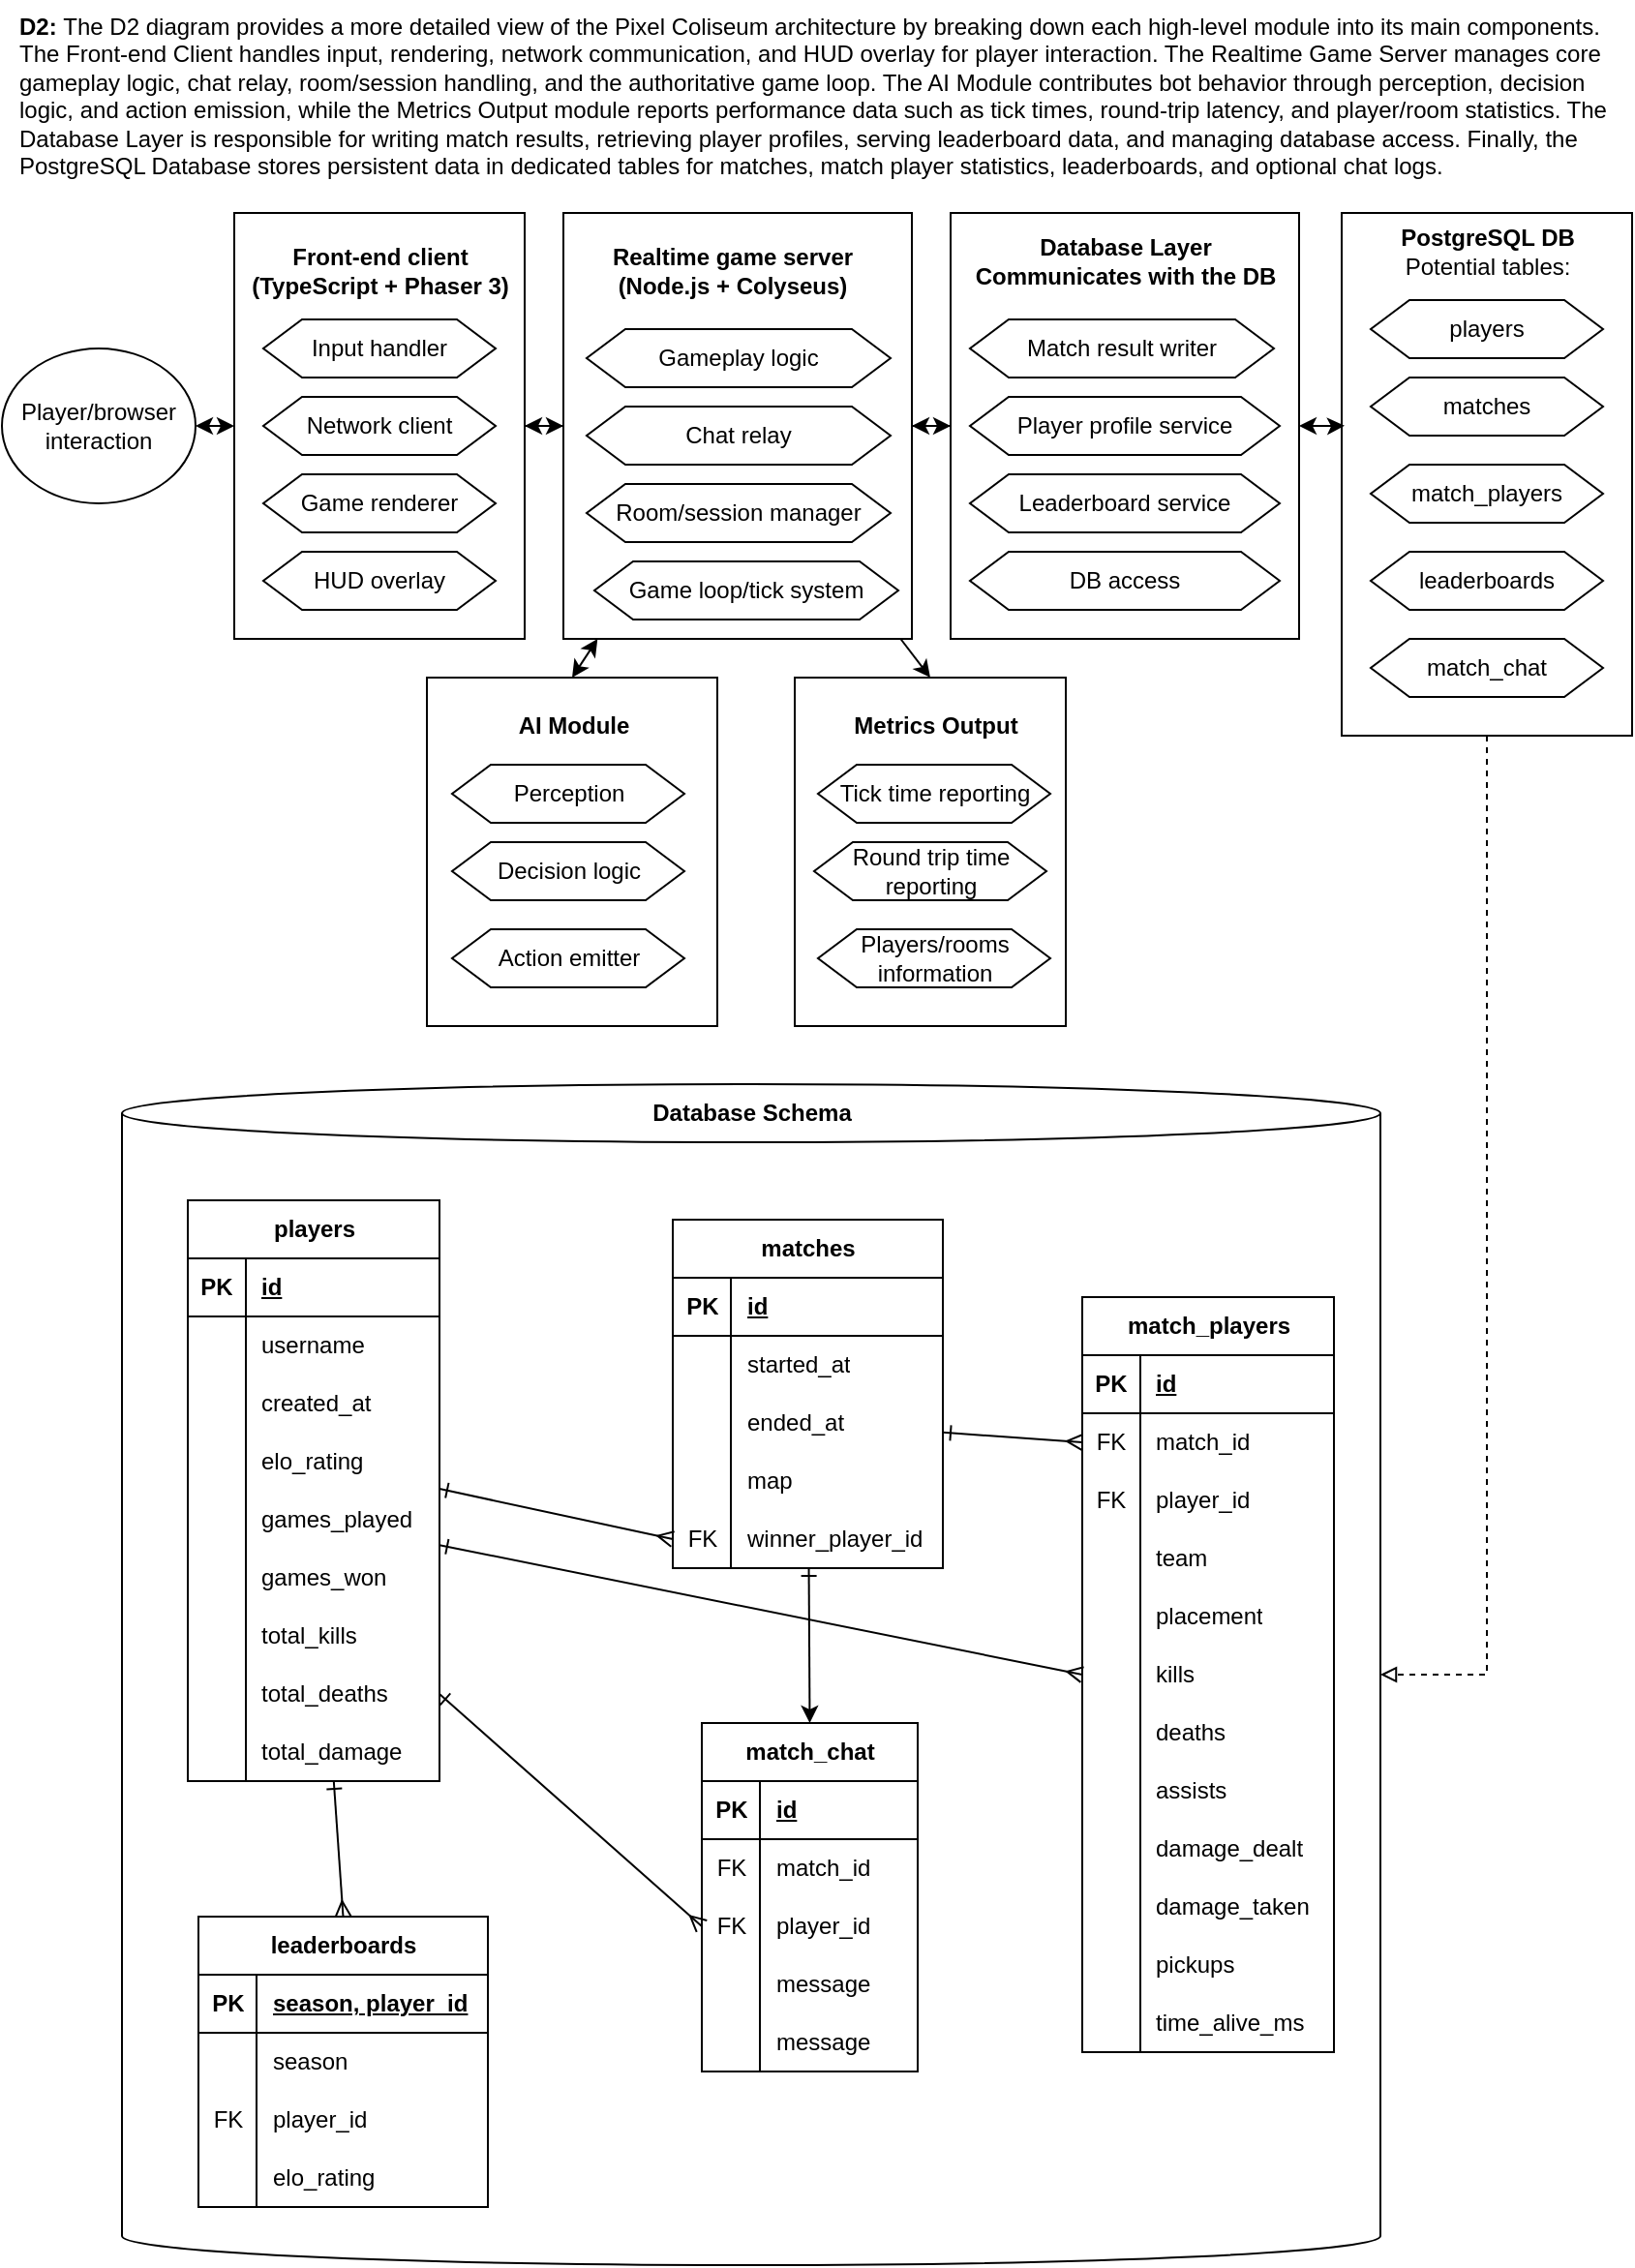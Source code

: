 <mxfile version="28.2.5">
  <diagram name="Page-1" id="j8zkVQ6v6HRnF_IF4WwY">
    <mxGraphModel dx="1851" dy="1151" grid="0" gridSize="10" guides="1" tooltips="1" connect="1" arrows="1" fold="1" page="0" pageScale="1" pageWidth="850" pageHeight="1100" math="0" shadow="0">
      <root>
        <mxCell id="0" />
        <mxCell id="1" parent="0" />
        <mxCell id="nT1fkH_VONhv6HvrQwMY-127" value="" style="shape=cylinder3;whiteSpace=wrap;html=1;boundedLbl=1;backgroundOutline=1;size=15;" parent="1" vertex="1">
          <mxGeometry x="66" y="590" width="650" height="610" as="geometry" />
        </mxCell>
        <mxCell id="DHYCz6EOC8wieBjTlNJv-1" value="&lt;p style=&quot;margin-top: 0px;&quot;&gt;&lt;font&gt;&lt;font style=&quot;&quot;&gt;&lt;font style=&quot;&quot;&gt;&lt;b style=&quot;&quot;&gt;D2:&amp;nbsp;&lt;/b&gt;&lt;/font&gt;&lt;/font&gt;&lt;span style=&quot;background-color: transparent; color: light-dark(rgb(0, 0, 0), rgb(255, 255, 255));&quot;&gt;The D2 diagram provides a more detailed view of the Pixel Coliseum architecture by breaking down each high-level module into its main components. The &lt;/span&gt;&lt;span style=&quot;background-color: transparent; color: light-dark(rgb(0, 0, 0), rgb(255, 255, 255));&quot; data-end=&quot;289&quot; data-start=&quot;269&quot;&gt;Front-end Client&lt;/span&gt;&lt;span style=&quot;background-color: transparent; color: light-dark(rgb(0, 0, 0), rgb(255, 255, 255));&quot;&gt; handles input, rendering, network communication, and HUD overlay for player interaction. The &lt;/span&gt;&lt;span style=&quot;background-color: transparent; color: light-dark(rgb(0, 0, 0), rgb(255, 255, 255));&quot; data-end=&quot;407&quot; data-start=&quot;383&quot;&gt;Realtime Game Server&lt;/span&gt;&lt;span style=&quot;background-color: transparent; color: light-dark(rgb(0, 0, 0), rgb(255, 255, 255));&quot;&gt; manages core gameplay logic, chat relay, room/session handling, and the authoritative game loop. The &lt;/span&gt;&lt;span style=&quot;background-color: transparent; color: light-dark(rgb(0, 0, 0), rgb(255, 255, 255));&quot; data-is-only-node=&quot;&quot; data-end=&quot;522&quot; data-start=&quot;509&quot;&gt;AI Module&lt;/span&gt;&lt;span style=&quot;background-color: transparent; color: light-dark(rgb(0, 0, 0), rgb(255, 255, 255));&quot;&gt; contributes bot behavior through perception, decision logic, and action emission, while the &lt;/span&gt;&lt;span style=&quot;background-color: transparent; color: light-dark(rgb(0, 0, 0), rgb(255, 255, 255));&quot; data-end=&quot;633&quot; data-start=&quot;615&quot;&gt;Metrics Output&lt;/span&gt;&lt;span style=&quot;background-color: transparent; color: light-dark(rgb(0, 0, 0), rgb(255, 255, 255));&quot;&gt; module reports performance data such as tick times, round-trip latency, and player/room statistics. The &lt;/span&gt;&lt;span style=&quot;background-color: transparent; color: light-dark(rgb(0, 0, 0), rgb(255, 255, 255));&quot; data-end=&quot;756&quot; data-start=&quot;738&quot;&gt;Database Layer&lt;/span&gt;&lt;span style=&quot;background-color: transparent; color: light-dark(rgb(0, 0, 0), rgb(255, 255, 255));&quot;&gt; is responsible for writing match results, retrieving player profiles, serving leaderboard data, and managing database access. Finally, the &lt;/span&gt;&lt;span style=&quot;background-color: transparent; color: light-dark(rgb(0, 0, 0), rgb(255, 255, 255));&quot; data-end=&quot;919&quot; data-start=&quot;896&quot;&gt;PostgreSQL Database&lt;/span&gt;&lt;span style=&quot;background-color: transparent; color: light-dark(rgb(0, 0, 0), rgb(255, 255, 255));&quot;&gt; stores persistent data in dedicated tables for matches, match player statistics, leaderboards, and optional chat logs.&lt;/span&gt;&lt;/font&gt;&lt;/p&gt;" style="text;html=1;whiteSpace=wrap;overflow=hidden;rounded=0;" parent="1" vertex="1">
          <mxGeometry x="11" y="30" width="828.5" height="120" as="geometry" />
        </mxCell>
        <mxCell id="DHYCz6EOC8wieBjTlNJv-2" style="edgeStyle=orthogonalEdgeStyle;rounded=0;orthogonalLoop=1;jettySize=auto;html=1;entryX=0;entryY=0.5;entryDx=0;entryDy=0;endArrow=classic;endFill=1;startArrow=classic;startFill=1;" parent="1" source="DHYCz6EOC8wieBjTlNJv-3" target="DHYCz6EOC8wieBjTlNJv-7" edge="1">
          <mxGeometry relative="1" as="geometry" />
        </mxCell>
        <mxCell id="DHYCz6EOC8wieBjTlNJv-3" value="" style="rounded=0;whiteSpace=wrap;html=1;" parent="1" vertex="1">
          <mxGeometry x="124" y="140" width="150" height="220" as="geometry" />
        </mxCell>
        <mxCell id="DHYCz6EOC8wieBjTlNJv-4" style="edgeStyle=orthogonalEdgeStyle;rounded=0;orthogonalLoop=1;jettySize=auto;html=1;endArrow=classic;endFill=1;startArrow=classic;startFill=1;" parent="1" source="DHYCz6EOC8wieBjTlNJv-7" target="DHYCz6EOC8wieBjTlNJv-10" edge="1">
          <mxGeometry relative="1" as="geometry" />
        </mxCell>
        <mxCell id="DHYCz6EOC8wieBjTlNJv-5" style="rounded=0;orthogonalLoop=1;jettySize=auto;html=1;entryX=0.5;entryY=0;entryDx=0;entryDy=0;" parent="1" source="DHYCz6EOC8wieBjTlNJv-7" target="DHYCz6EOC8wieBjTlNJv-13" edge="1">
          <mxGeometry relative="1" as="geometry" />
        </mxCell>
        <mxCell id="DHYCz6EOC8wieBjTlNJv-6" style="rounded=0;orthogonalLoop=1;jettySize=auto;html=1;entryX=0.5;entryY=0;entryDx=0;entryDy=0;endArrow=classic;endFill=1;startArrow=classic;startFill=1;" parent="1" source="DHYCz6EOC8wieBjTlNJv-7" target="DHYCz6EOC8wieBjTlNJv-14" edge="1">
          <mxGeometry relative="1" as="geometry" />
        </mxCell>
        <mxCell id="DHYCz6EOC8wieBjTlNJv-7" value="" style="rounded=0;whiteSpace=wrap;html=1;" parent="1" vertex="1">
          <mxGeometry x="294" y="140" width="180" height="220" as="geometry" />
        </mxCell>
        <mxCell id="DHYCz6EOC8wieBjTlNJv-8" value="" style="rounded=0;whiteSpace=wrap;html=1;" parent="1" vertex="1">
          <mxGeometry x="696" y="140" width="150" height="270" as="geometry" />
        </mxCell>
        <mxCell id="DHYCz6EOC8wieBjTlNJv-10" value="&lt;span style=&quot;color: rgba(0, 0, 0, 0); font-family: monospace; font-size: 0px; text-align: start; text-wrap-mode: nowrap;&quot;&gt;%3CmxGraphModel%3E%3Croot%3E%3CmxCell%20id%3D%220%22%2F%3E%3CmxCell%20id%3D%221%22%20parent%3D%220%22%2F%3E%3CmxCell%20id%3D%222%22%20value%3D%22Player%20Profile%20Service%22%20style%3D%22shape%3Dhexagon%3Bperimeter%3DhexagonPerimeter2%3BwhiteSpace%3Dwrap%3Bhtml%3D1%3BfixedSize%3D1%3B%22%20vertex%3D%221%22%20parent%3D%221%22%3E%3CmxGeometry%20x%3D%22550%22%20y%3D%22245%22%20width%3D%22160%22%20height%3D%2230%22%20as%3D%22geometry%22%2F%3E%3C%2FmxCell%3E%3C%2Froot%3E%3C%2FmxGraphModel%3E&lt;/span&gt;" style="rounded=0;whiteSpace=wrap;html=1;" parent="1" vertex="1">
          <mxGeometry x="494" y="140" width="180" height="220" as="geometry" />
        </mxCell>
        <mxCell id="DHYCz6EOC8wieBjTlNJv-11" style="edgeStyle=orthogonalEdgeStyle;rounded=0;orthogonalLoop=1;jettySize=auto;html=1;entryX=0;entryY=0.5;entryDx=0;entryDy=0;endArrow=classic;endFill=1;startArrow=classic;startFill=1;" parent="1" target="DHYCz6EOC8wieBjTlNJv-3" edge="1">
          <mxGeometry relative="1" as="geometry">
            <mxPoint x="104" y="250" as="sourcePoint" />
          </mxGeometry>
        </mxCell>
        <mxCell id="DHYCz6EOC8wieBjTlNJv-12" value="Player/browser interaction" style="ellipse;whiteSpace=wrap;html=1;" parent="1" vertex="1">
          <mxGeometry x="4" y="210" width="100" height="80" as="geometry" />
        </mxCell>
        <mxCell id="DHYCz6EOC8wieBjTlNJv-13" value="" style="rounded=0;whiteSpace=wrap;html=1;" parent="1" vertex="1">
          <mxGeometry x="413.5" y="380" width="140" height="180" as="geometry" />
        </mxCell>
        <mxCell id="DHYCz6EOC8wieBjTlNJv-14" value="" style="rounded=0;whiteSpace=wrap;html=1;" parent="1" vertex="1">
          <mxGeometry x="223.5" y="380" width="150" height="180" as="geometry" />
        </mxCell>
        <mxCell id="aA6Dl_ZG2p95WVv3GfOX-1" value="Input handler" style="shape=hexagon;perimeter=hexagonPerimeter2;whiteSpace=wrap;html=1;fixedSize=1;" parent="1" vertex="1">
          <mxGeometry x="139" y="195" width="120" height="30" as="geometry" />
        </mxCell>
        <mxCell id="aA6Dl_ZG2p95WVv3GfOX-2" value="&lt;b&gt;Front-end client&lt;/b&gt;&lt;div&gt;&lt;b&gt;(TypeScript + Phaser 3)&lt;/b&gt;&lt;/div&gt;" style="text;html=1;align=center;verticalAlign=middle;resizable=0;points=[];autosize=1;strokeColor=none;fillColor=none;" parent="1" vertex="1">
          <mxGeometry x="119" y="150" width="160" height="40" as="geometry" />
        </mxCell>
        <mxCell id="aA6Dl_ZG2p95WVv3GfOX-3" value="Network client" style="shape=hexagon;perimeter=hexagonPerimeter2;whiteSpace=wrap;html=1;fixedSize=1;" parent="1" vertex="1">
          <mxGeometry x="139" y="235" width="120" height="30" as="geometry" />
        </mxCell>
        <mxCell id="aA6Dl_ZG2p95WVv3GfOX-4" value="Game renderer" style="shape=hexagon;perimeter=hexagonPerimeter2;whiteSpace=wrap;html=1;fixedSize=1;" parent="1" vertex="1">
          <mxGeometry x="139" y="275" width="120" height="30" as="geometry" />
        </mxCell>
        <mxCell id="aA6Dl_ZG2p95WVv3GfOX-5" value="HUD overlay" style="shape=hexagon;perimeter=hexagonPerimeter2;whiteSpace=wrap;html=1;fixedSize=1;" parent="1" vertex="1">
          <mxGeometry x="139" y="315" width="120" height="30" as="geometry" />
        </mxCell>
        <mxCell id="aA6Dl_ZG2p95WVv3GfOX-6" value="&lt;div&gt;&lt;br&gt;&lt;/div&gt;&lt;div&gt;Room/session manager&lt;/div&gt;&lt;div&gt;&lt;br&gt;&lt;/div&gt;" style="shape=hexagon;perimeter=hexagonPerimeter2;whiteSpace=wrap;html=1;fixedSize=1;" parent="1" vertex="1">
          <mxGeometry x="306" y="280" width="157" height="30" as="geometry" />
        </mxCell>
        <mxCell id="aA6Dl_ZG2p95WVv3GfOX-7" value="&lt;div&gt;&lt;span style=&quot;background-color: transparent; color: light-dark(rgb(0, 0, 0), rgb(255, 255, 255));&quot;&gt;Game loop/tick system&lt;/span&gt;&lt;/div&gt;" style="shape=hexagon;perimeter=hexagonPerimeter2;whiteSpace=wrap;html=1;fixedSize=1;" parent="1" vertex="1">
          <mxGeometry x="310" y="320" width="157" height="30" as="geometry" />
        </mxCell>
        <mxCell id="aA6Dl_ZG2p95WVv3GfOX-8" value="Gameplay logic" style="shape=hexagon;perimeter=hexagonPerimeter2;whiteSpace=wrap;html=1;fixedSize=1;" parent="1" vertex="1">
          <mxGeometry x="306" y="200" width="157" height="30" as="geometry" />
        </mxCell>
        <mxCell id="aA6Dl_ZG2p95WVv3GfOX-9" value="&lt;div&gt;&lt;span style=&quot;background-color: transparent; color: light-dark(rgb(0, 0, 0), rgb(255, 255, 255));&quot;&gt;Chat relay&lt;/span&gt;&lt;/div&gt;" style="shape=hexagon;perimeter=hexagonPerimeter2;whiteSpace=wrap;html=1;fixedSize=1;" parent="1" vertex="1">
          <mxGeometry x="306" y="240" width="157" height="30" as="geometry" />
        </mxCell>
        <mxCell id="aA6Dl_ZG2p95WVv3GfOX-10" value="&lt;b&gt;Realtime game server&lt;/b&gt;&lt;div&gt;&lt;b&gt;(Node.js + Colyseus)&lt;/b&gt;&lt;/div&gt;" style="text;html=1;align=center;verticalAlign=middle;resizable=0;points=[];autosize=1;strokeColor=none;fillColor=none;" parent="1" vertex="1">
          <mxGeometry x="306" y="150" width="150" height="40" as="geometry" />
        </mxCell>
        <mxCell id="aA6Dl_ZG2p95WVv3GfOX-11" value="&lt;b&gt;Database Layer&lt;/b&gt;&lt;div&gt;&lt;b&gt;Communicates with the DB&lt;/b&gt;&lt;/div&gt;" style="text;html=1;align=center;verticalAlign=middle;resizable=0;points=[];autosize=1;strokeColor=none;fillColor=none;" parent="1" vertex="1">
          <mxGeometry x="494" y="145" width="180" height="40" as="geometry" />
        </mxCell>
        <mxCell id="aA6Dl_ZG2p95WVv3GfOX-12" value="&lt;div&gt;&lt;span style=&quot;background-color: transparent; color: light-dark(rgb(0, 0, 0), rgb(255, 255, 255));&quot;&gt;Match result writer&lt;/span&gt;&lt;/div&gt;" style="shape=hexagon;perimeter=hexagonPerimeter2;whiteSpace=wrap;html=1;fixedSize=1;" parent="1" vertex="1">
          <mxGeometry x="504" y="195" width="157" height="30" as="geometry" />
        </mxCell>
        <mxCell id="aA6Dl_ZG2p95WVv3GfOX-13" value="Player profile service" style="shape=hexagon;perimeter=hexagonPerimeter2;whiteSpace=wrap;html=1;fixedSize=1;" parent="1" vertex="1">
          <mxGeometry x="504" y="235" width="160" height="30" as="geometry" />
        </mxCell>
        <mxCell id="aA6Dl_ZG2p95WVv3GfOX-14" value="Leaderboard service" style="shape=hexagon;perimeter=hexagonPerimeter2;whiteSpace=wrap;html=1;fixedSize=1;" parent="1" vertex="1">
          <mxGeometry x="504" y="275" width="160" height="30" as="geometry" />
        </mxCell>
        <mxCell id="aA6Dl_ZG2p95WVv3GfOX-15" value="DB access" style="shape=hexagon;perimeter=hexagonPerimeter2;whiteSpace=wrap;html=1;fixedSize=1;" parent="1" vertex="1">
          <mxGeometry x="504" y="315" width="160" height="30" as="geometry" />
        </mxCell>
        <mxCell id="aA6Dl_ZG2p95WVv3GfOX-16" value="Perception" style="shape=hexagon;perimeter=hexagonPerimeter2;whiteSpace=wrap;html=1;fixedSize=1;" parent="1" vertex="1">
          <mxGeometry x="236.5" y="425" width="120" height="30" as="geometry" />
        </mxCell>
        <mxCell id="aA6Dl_ZG2p95WVv3GfOX-17" value="Decision logic" style="shape=hexagon;perimeter=hexagonPerimeter2;whiteSpace=wrap;html=1;fixedSize=1;" parent="1" vertex="1">
          <mxGeometry x="236.5" y="465" width="120" height="30" as="geometry" />
        </mxCell>
        <mxCell id="aA6Dl_ZG2p95WVv3GfOX-18" value="Action emitter" style="shape=hexagon;perimeter=hexagonPerimeter2;whiteSpace=wrap;html=1;fixedSize=1;" parent="1" vertex="1">
          <mxGeometry x="236.5" y="510" width="120" height="30" as="geometry" />
        </mxCell>
        <mxCell id="aA6Dl_ZG2p95WVv3GfOX-20" value="&lt;b&gt;AI Module&lt;/b&gt;" style="text;html=1;align=center;verticalAlign=middle;resizable=0;points=[];autosize=1;strokeColor=none;fillColor=none;" parent="1" vertex="1">
          <mxGeometry x="258.5" y="390" width="80" height="30" as="geometry" />
        </mxCell>
        <mxCell id="aA6Dl_ZG2p95WVv3GfOX-21" value="Tick time reporting" style="shape=hexagon;perimeter=hexagonPerimeter2;whiteSpace=wrap;html=1;fixedSize=1;" parent="1" vertex="1">
          <mxGeometry x="425.5" y="425" width="120" height="30" as="geometry" />
        </mxCell>
        <mxCell id="aA6Dl_ZG2p95WVv3GfOX-22" value="Round trip time reporting" style="shape=hexagon;perimeter=hexagonPerimeter2;whiteSpace=wrap;html=1;fixedSize=1;" parent="1" vertex="1">
          <mxGeometry x="423.5" y="465" width="120" height="30" as="geometry" />
        </mxCell>
        <mxCell id="aA6Dl_ZG2p95WVv3GfOX-23" value="Players/rooms information" style="shape=hexagon;perimeter=hexagonPerimeter2;whiteSpace=wrap;html=1;fixedSize=1;" parent="1" vertex="1">
          <mxGeometry x="425.5" y="510" width="120" height="30" as="geometry" />
        </mxCell>
        <mxCell id="aA6Dl_ZG2p95WVv3GfOX-24" value="&lt;b&gt;Metrics Output&lt;/b&gt;" style="text;html=1;align=center;verticalAlign=middle;resizable=0;points=[];autosize=1;strokeColor=none;fillColor=none;" parent="1" vertex="1">
          <mxGeometry x="430.5" y="390" width="110" height="30" as="geometry" />
        </mxCell>
        <mxCell id="aA6Dl_ZG2p95WVv3GfOX-25" value="&lt;b&gt;PostgreSQL DB&lt;/b&gt;&lt;div&gt;Potential tables:&lt;/div&gt;" style="text;html=1;align=center;verticalAlign=middle;resizable=0;points=[];autosize=1;strokeColor=none;fillColor=none;" parent="1" vertex="1">
          <mxGeometry x="716" y="140" width="110" height="40" as="geometry" />
        </mxCell>
        <mxCell id="aA6Dl_ZG2p95WVv3GfOX-26" value="players" style="shape=hexagon;perimeter=hexagonPerimeter2;whiteSpace=wrap;html=1;fixedSize=1;" parent="1" vertex="1">
          <mxGeometry x="711" y="185" width="120" height="30" as="geometry" />
        </mxCell>
        <mxCell id="aA6Dl_ZG2p95WVv3GfOX-27" value="matches" style="shape=hexagon;perimeter=hexagonPerimeter2;whiteSpace=wrap;html=1;fixedSize=1;" parent="1" vertex="1">
          <mxGeometry x="711" y="225" width="120" height="30" as="geometry" />
        </mxCell>
        <mxCell id="aA6Dl_ZG2p95WVv3GfOX-28" value="match_players" style="shape=hexagon;perimeter=hexagonPerimeter2;whiteSpace=wrap;html=1;fixedSize=1;" parent="1" vertex="1">
          <mxGeometry x="711" y="270" width="120" height="30" as="geometry" />
        </mxCell>
        <mxCell id="aA6Dl_ZG2p95WVv3GfOX-29" value="leaderboards" style="shape=hexagon;perimeter=hexagonPerimeter2;whiteSpace=wrap;html=1;fixedSize=1;" parent="1" vertex="1">
          <mxGeometry x="711" y="315" width="120" height="30" as="geometry" />
        </mxCell>
        <mxCell id="b1bhd4DORsNhURlknJ0E-9" style="rounded=0;orthogonalLoop=1;jettySize=auto;html=1;entryX=0.5;entryY=0;entryDx=0;entryDy=0;startArrow=ERone;startFill=0;endArrow=ERmany;endFill=0;" edge="1" parent="1" source="nT1fkH_VONhv6HvrQwMY-1" target="nT1fkH_VONhv6HvrQwMY-94">
          <mxGeometry relative="1" as="geometry" />
        </mxCell>
        <mxCell id="nT1fkH_VONhv6HvrQwMY-1" value="players" style="shape=table;startSize=30;container=1;collapsible=1;childLayout=tableLayout;fixedRows=1;rowLines=0;fontStyle=1;align=center;resizeLast=1;html=1;" parent="1" vertex="1">
          <mxGeometry x="100" y="650" width="130" height="300" as="geometry" />
        </mxCell>
        <mxCell id="nT1fkH_VONhv6HvrQwMY-2" value="" style="shape=tableRow;horizontal=0;startSize=0;swimlaneHead=0;swimlaneBody=0;fillColor=none;collapsible=0;dropTarget=0;points=[[0,0.5],[1,0.5]];portConstraint=eastwest;top=0;left=0;right=0;bottom=1;" parent="nT1fkH_VONhv6HvrQwMY-1" vertex="1">
          <mxGeometry y="30" width="130" height="30" as="geometry" />
        </mxCell>
        <mxCell id="nT1fkH_VONhv6HvrQwMY-3" value="PK" style="shape=partialRectangle;connectable=0;fillColor=none;top=0;left=0;bottom=0;right=0;fontStyle=1;overflow=hidden;whiteSpace=wrap;html=1;" parent="nT1fkH_VONhv6HvrQwMY-2" vertex="1">
          <mxGeometry width="30" height="30" as="geometry">
            <mxRectangle width="30" height="30" as="alternateBounds" />
          </mxGeometry>
        </mxCell>
        <mxCell id="nT1fkH_VONhv6HvrQwMY-4" value="id" style="shape=partialRectangle;connectable=0;fillColor=none;top=0;left=0;bottom=0;right=0;align=left;spacingLeft=6;fontStyle=5;overflow=hidden;whiteSpace=wrap;html=1;" parent="nT1fkH_VONhv6HvrQwMY-2" vertex="1">
          <mxGeometry x="30" width="100" height="30" as="geometry">
            <mxRectangle width="100" height="30" as="alternateBounds" />
          </mxGeometry>
        </mxCell>
        <mxCell id="nT1fkH_VONhv6HvrQwMY-5" value="" style="shape=tableRow;horizontal=0;startSize=0;swimlaneHead=0;swimlaneBody=0;fillColor=none;collapsible=0;dropTarget=0;points=[[0,0.5],[1,0.5]];portConstraint=eastwest;top=0;left=0;right=0;bottom=0;" parent="nT1fkH_VONhv6HvrQwMY-1" vertex="1">
          <mxGeometry y="60" width="130" height="30" as="geometry" />
        </mxCell>
        <mxCell id="nT1fkH_VONhv6HvrQwMY-6" value="" style="shape=partialRectangle;connectable=0;fillColor=none;top=0;left=0;bottom=0;right=0;editable=1;overflow=hidden;whiteSpace=wrap;html=1;" parent="nT1fkH_VONhv6HvrQwMY-5" vertex="1">
          <mxGeometry width="30" height="30" as="geometry">
            <mxRectangle width="30" height="30" as="alternateBounds" />
          </mxGeometry>
        </mxCell>
        <mxCell id="nT1fkH_VONhv6HvrQwMY-7" value="username" style="shape=partialRectangle;connectable=0;fillColor=none;top=0;left=0;bottom=0;right=0;align=left;spacingLeft=6;overflow=hidden;whiteSpace=wrap;html=1;" parent="nT1fkH_VONhv6HvrQwMY-5" vertex="1">
          <mxGeometry x="30" width="100" height="30" as="geometry">
            <mxRectangle width="100" height="30" as="alternateBounds" />
          </mxGeometry>
        </mxCell>
        <mxCell id="nT1fkH_VONhv6HvrQwMY-8" value="" style="shape=tableRow;horizontal=0;startSize=0;swimlaneHead=0;swimlaneBody=0;fillColor=none;collapsible=0;dropTarget=0;points=[[0,0.5],[1,0.5]];portConstraint=eastwest;top=0;left=0;right=0;bottom=0;" parent="nT1fkH_VONhv6HvrQwMY-1" vertex="1">
          <mxGeometry y="90" width="130" height="30" as="geometry" />
        </mxCell>
        <mxCell id="nT1fkH_VONhv6HvrQwMY-9" value="" style="shape=partialRectangle;connectable=0;fillColor=none;top=0;left=0;bottom=0;right=0;editable=1;overflow=hidden;whiteSpace=wrap;html=1;" parent="nT1fkH_VONhv6HvrQwMY-8" vertex="1">
          <mxGeometry width="30" height="30" as="geometry">
            <mxRectangle width="30" height="30" as="alternateBounds" />
          </mxGeometry>
        </mxCell>
        <mxCell id="nT1fkH_VONhv6HvrQwMY-10" value="created_at" style="shape=partialRectangle;connectable=0;fillColor=none;top=0;left=0;bottom=0;right=0;align=left;spacingLeft=6;overflow=hidden;whiteSpace=wrap;html=1;" parent="nT1fkH_VONhv6HvrQwMY-8" vertex="1">
          <mxGeometry x="30" width="100" height="30" as="geometry">
            <mxRectangle width="100" height="30" as="alternateBounds" />
          </mxGeometry>
        </mxCell>
        <mxCell id="nT1fkH_VONhv6HvrQwMY-11" value="" style="shape=tableRow;horizontal=0;startSize=0;swimlaneHead=0;swimlaneBody=0;fillColor=none;collapsible=0;dropTarget=0;points=[[0,0.5],[1,0.5]];portConstraint=eastwest;top=0;left=0;right=0;bottom=0;" parent="nT1fkH_VONhv6HvrQwMY-1" vertex="1">
          <mxGeometry y="120" width="130" height="30" as="geometry" />
        </mxCell>
        <mxCell id="nT1fkH_VONhv6HvrQwMY-12" value="" style="shape=partialRectangle;connectable=0;fillColor=none;top=0;left=0;bottom=0;right=0;editable=1;overflow=hidden;whiteSpace=wrap;html=1;" parent="nT1fkH_VONhv6HvrQwMY-11" vertex="1">
          <mxGeometry width="30" height="30" as="geometry">
            <mxRectangle width="30" height="30" as="alternateBounds" />
          </mxGeometry>
        </mxCell>
        <mxCell id="nT1fkH_VONhv6HvrQwMY-13" value="elo_rating" style="shape=partialRectangle;connectable=0;fillColor=none;top=0;left=0;bottom=0;right=0;align=left;spacingLeft=6;overflow=hidden;whiteSpace=wrap;html=1;" parent="nT1fkH_VONhv6HvrQwMY-11" vertex="1">
          <mxGeometry x="30" width="100" height="30" as="geometry">
            <mxRectangle width="100" height="30" as="alternateBounds" />
          </mxGeometry>
        </mxCell>
        <mxCell id="nT1fkH_VONhv6HvrQwMY-14" value="" style="shape=tableRow;horizontal=0;startSize=0;swimlaneHead=0;swimlaneBody=0;fillColor=none;collapsible=0;dropTarget=0;points=[[0,0.5],[1,0.5]];portConstraint=eastwest;top=0;left=0;right=0;bottom=0;" parent="nT1fkH_VONhv6HvrQwMY-1" vertex="1">
          <mxGeometry y="150" width="130" height="30" as="geometry" />
        </mxCell>
        <mxCell id="nT1fkH_VONhv6HvrQwMY-15" value="" style="shape=partialRectangle;connectable=0;fillColor=none;top=0;left=0;bottom=0;right=0;editable=1;overflow=hidden;whiteSpace=wrap;html=1;" parent="nT1fkH_VONhv6HvrQwMY-14" vertex="1">
          <mxGeometry width="30" height="30" as="geometry">
            <mxRectangle width="30" height="30" as="alternateBounds" />
          </mxGeometry>
        </mxCell>
        <mxCell id="nT1fkH_VONhv6HvrQwMY-16" value="games_played" style="shape=partialRectangle;connectable=0;fillColor=none;top=0;left=0;bottom=0;right=0;align=left;spacingLeft=6;overflow=hidden;whiteSpace=wrap;html=1;" parent="nT1fkH_VONhv6HvrQwMY-14" vertex="1">
          <mxGeometry x="30" width="100" height="30" as="geometry">
            <mxRectangle width="100" height="30" as="alternateBounds" />
          </mxGeometry>
        </mxCell>
        <mxCell id="nT1fkH_VONhv6HvrQwMY-17" value="" style="shape=tableRow;horizontal=0;startSize=0;swimlaneHead=0;swimlaneBody=0;fillColor=none;collapsible=0;dropTarget=0;points=[[0,0.5],[1,0.5]];portConstraint=eastwest;top=0;left=0;right=0;bottom=0;" parent="nT1fkH_VONhv6HvrQwMY-1" vertex="1">
          <mxGeometry y="180" width="130" height="30" as="geometry" />
        </mxCell>
        <mxCell id="nT1fkH_VONhv6HvrQwMY-18" value="" style="shape=partialRectangle;connectable=0;fillColor=none;top=0;left=0;bottom=0;right=0;editable=1;overflow=hidden;whiteSpace=wrap;html=1;" parent="nT1fkH_VONhv6HvrQwMY-17" vertex="1">
          <mxGeometry width="30" height="30" as="geometry">
            <mxRectangle width="30" height="30" as="alternateBounds" />
          </mxGeometry>
        </mxCell>
        <mxCell id="nT1fkH_VONhv6HvrQwMY-19" value="games_won" style="shape=partialRectangle;connectable=0;fillColor=none;top=0;left=0;bottom=0;right=0;align=left;spacingLeft=6;overflow=hidden;whiteSpace=wrap;html=1;" parent="nT1fkH_VONhv6HvrQwMY-17" vertex="1">
          <mxGeometry x="30" width="100" height="30" as="geometry">
            <mxRectangle width="100" height="30" as="alternateBounds" />
          </mxGeometry>
        </mxCell>
        <mxCell id="nT1fkH_VONhv6HvrQwMY-20" value="" style="shape=tableRow;horizontal=0;startSize=0;swimlaneHead=0;swimlaneBody=0;fillColor=none;collapsible=0;dropTarget=0;points=[[0,0.5],[1,0.5]];portConstraint=eastwest;top=0;left=0;right=0;bottom=0;" parent="nT1fkH_VONhv6HvrQwMY-1" vertex="1">
          <mxGeometry y="210" width="130" height="30" as="geometry" />
        </mxCell>
        <mxCell id="nT1fkH_VONhv6HvrQwMY-21" value="" style="shape=partialRectangle;connectable=0;fillColor=none;top=0;left=0;bottom=0;right=0;editable=1;overflow=hidden;whiteSpace=wrap;html=1;" parent="nT1fkH_VONhv6HvrQwMY-20" vertex="1">
          <mxGeometry width="30" height="30" as="geometry">
            <mxRectangle width="30" height="30" as="alternateBounds" />
          </mxGeometry>
        </mxCell>
        <mxCell id="nT1fkH_VONhv6HvrQwMY-22" value="total_kills" style="shape=partialRectangle;connectable=0;fillColor=none;top=0;left=0;bottom=0;right=0;align=left;spacingLeft=6;overflow=hidden;whiteSpace=wrap;html=1;" parent="nT1fkH_VONhv6HvrQwMY-20" vertex="1">
          <mxGeometry x="30" width="100" height="30" as="geometry">
            <mxRectangle width="100" height="30" as="alternateBounds" />
          </mxGeometry>
        </mxCell>
        <mxCell id="nT1fkH_VONhv6HvrQwMY-23" value="" style="shape=tableRow;horizontal=0;startSize=0;swimlaneHead=0;swimlaneBody=0;fillColor=none;collapsible=0;dropTarget=0;points=[[0,0.5],[1,0.5]];portConstraint=eastwest;top=0;left=0;right=0;bottom=0;" parent="nT1fkH_VONhv6HvrQwMY-1" vertex="1">
          <mxGeometry y="240" width="130" height="30" as="geometry" />
        </mxCell>
        <mxCell id="nT1fkH_VONhv6HvrQwMY-24" value="" style="shape=partialRectangle;connectable=0;fillColor=none;top=0;left=0;bottom=0;right=0;editable=1;overflow=hidden;whiteSpace=wrap;html=1;" parent="nT1fkH_VONhv6HvrQwMY-23" vertex="1">
          <mxGeometry width="30" height="30" as="geometry">
            <mxRectangle width="30" height="30" as="alternateBounds" />
          </mxGeometry>
        </mxCell>
        <mxCell id="nT1fkH_VONhv6HvrQwMY-25" value="total_deaths" style="shape=partialRectangle;connectable=0;fillColor=none;top=0;left=0;bottom=0;right=0;align=left;spacingLeft=6;overflow=hidden;whiteSpace=wrap;html=1;" parent="nT1fkH_VONhv6HvrQwMY-23" vertex="1">
          <mxGeometry x="30" width="100" height="30" as="geometry">
            <mxRectangle width="100" height="30" as="alternateBounds" />
          </mxGeometry>
        </mxCell>
        <mxCell id="nT1fkH_VONhv6HvrQwMY-26" value="" style="shape=tableRow;horizontal=0;startSize=0;swimlaneHead=0;swimlaneBody=0;fillColor=none;collapsible=0;dropTarget=0;points=[[0,0.5],[1,0.5]];portConstraint=eastwest;top=0;left=0;right=0;bottom=0;" parent="nT1fkH_VONhv6HvrQwMY-1" vertex="1">
          <mxGeometry y="270" width="130" height="30" as="geometry" />
        </mxCell>
        <mxCell id="nT1fkH_VONhv6HvrQwMY-27" value="" style="shape=partialRectangle;connectable=0;fillColor=none;top=0;left=0;bottom=0;right=0;editable=1;overflow=hidden;whiteSpace=wrap;html=1;" parent="nT1fkH_VONhv6HvrQwMY-26" vertex="1">
          <mxGeometry width="30" height="30" as="geometry">
            <mxRectangle width="30" height="30" as="alternateBounds" />
          </mxGeometry>
        </mxCell>
        <mxCell id="nT1fkH_VONhv6HvrQwMY-28" value="total_damage" style="shape=partialRectangle;connectable=0;fillColor=none;top=0;left=0;bottom=0;right=0;align=left;spacingLeft=6;overflow=hidden;whiteSpace=wrap;html=1;" parent="nT1fkH_VONhv6HvrQwMY-26" vertex="1">
          <mxGeometry x="30" width="100" height="30" as="geometry">
            <mxRectangle width="100" height="30" as="alternateBounds" />
          </mxGeometry>
        </mxCell>
        <mxCell id="b1bhd4DORsNhURlknJ0E-10" style="rounded=0;orthogonalLoop=1;jettySize=auto;html=1;entryX=0.5;entryY=0;entryDx=0;entryDy=0;startArrow=ERone;startFill=0;" edge="1" parent="1" source="nT1fkH_VONhv6HvrQwMY-29" target="nT1fkH_VONhv6HvrQwMY-110">
          <mxGeometry relative="1" as="geometry" />
        </mxCell>
        <mxCell id="nT1fkH_VONhv6HvrQwMY-29" value="matches" style="shape=table;startSize=30;container=1;collapsible=1;childLayout=tableLayout;fixedRows=1;rowLines=0;fontStyle=1;align=center;resizeLast=1;html=1;" parent="1" vertex="1">
          <mxGeometry x="350.5" y="660" width="139.5" height="180" as="geometry" />
        </mxCell>
        <mxCell id="nT1fkH_VONhv6HvrQwMY-30" value="" style="shape=tableRow;horizontal=0;startSize=0;swimlaneHead=0;swimlaneBody=0;fillColor=none;collapsible=0;dropTarget=0;points=[[0,0.5],[1,0.5]];portConstraint=eastwest;top=0;left=0;right=0;bottom=1;" parent="nT1fkH_VONhv6HvrQwMY-29" vertex="1">
          <mxGeometry y="30" width="139.5" height="30" as="geometry" />
        </mxCell>
        <mxCell id="nT1fkH_VONhv6HvrQwMY-31" value="PK" style="shape=partialRectangle;connectable=0;fillColor=none;top=0;left=0;bottom=0;right=0;fontStyle=1;overflow=hidden;whiteSpace=wrap;html=1;" parent="nT1fkH_VONhv6HvrQwMY-30" vertex="1">
          <mxGeometry width="30" height="30" as="geometry">
            <mxRectangle width="30" height="30" as="alternateBounds" />
          </mxGeometry>
        </mxCell>
        <mxCell id="nT1fkH_VONhv6HvrQwMY-32" value="id" style="shape=partialRectangle;connectable=0;fillColor=none;top=0;left=0;bottom=0;right=0;align=left;spacingLeft=6;fontStyle=5;overflow=hidden;whiteSpace=wrap;html=1;" parent="nT1fkH_VONhv6HvrQwMY-30" vertex="1">
          <mxGeometry x="30" width="109.5" height="30" as="geometry">
            <mxRectangle width="109.5" height="30" as="alternateBounds" />
          </mxGeometry>
        </mxCell>
        <mxCell id="nT1fkH_VONhv6HvrQwMY-33" value="" style="shape=tableRow;horizontal=0;startSize=0;swimlaneHead=0;swimlaneBody=0;fillColor=none;collapsible=0;dropTarget=0;points=[[0,0.5],[1,0.5]];portConstraint=eastwest;top=0;left=0;right=0;bottom=0;" parent="nT1fkH_VONhv6HvrQwMY-29" vertex="1">
          <mxGeometry y="60" width="139.5" height="30" as="geometry" />
        </mxCell>
        <mxCell id="nT1fkH_VONhv6HvrQwMY-34" value="" style="shape=partialRectangle;connectable=0;fillColor=none;top=0;left=0;bottom=0;right=0;editable=1;overflow=hidden;whiteSpace=wrap;html=1;" parent="nT1fkH_VONhv6HvrQwMY-33" vertex="1">
          <mxGeometry width="30" height="30" as="geometry">
            <mxRectangle width="30" height="30" as="alternateBounds" />
          </mxGeometry>
        </mxCell>
        <mxCell id="nT1fkH_VONhv6HvrQwMY-35" value="started_at" style="shape=partialRectangle;connectable=0;fillColor=none;top=0;left=0;bottom=0;right=0;align=left;spacingLeft=6;overflow=hidden;whiteSpace=wrap;html=1;" parent="nT1fkH_VONhv6HvrQwMY-33" vertex="1">
          <mxGeometry x="30" width="109.5" height="30" as="geometry">
            <mxRectangle width="109.5" height="30" as="alternateBounds" />
          </mxGeometry>
        </mxCell>
        <mxCell id="nT1fkH_VONhv6HvrQwMY-36" value="" style="shape=tableRow;horizontal=0;startSize=0;swimlaneHead=0;swimlaneBody=0;fillColor=none;collapsible=0;dropTarget=0;points=[[0,0.5],[1,0.5]];portConstraint=eastwest;top=0;left=0;right=0;bottom=0;" parent="nT1fkH_VONhv6HvrQwMY-29" vertex="1">
          <mxGeometry y="90" width="139.5" height="30" as="geometry" />
        </mxCell>
        <mxCell id="nT1fkH_VONhv6HvrQwMY-37" value="" style="shape=partialRectangle;connectable=0;fillColor=none;top=0;left=0;bottom=0;right=0;editable=1;overflow=hidden;whiteSpace=wrap;html=1;" parent="nT1fkH_VONhv6HvrQwMY-36" vertex="1">
          <mxGeometry width="30" height="30" as="geometry">
            <mxRectangle width="30" height="30" as="alternateBounds" />
          </mxGeometry>
        </mxCell>
        <mxCell id="nT1fkH_VONhv6HvrQwMY-38" value="ended_at" style="shape=partialRectangle;connectable=0;fillColor=none;top=0;left=0;bottom=0;right=0;align=left;spacingLeft=6;overflow=hidden;whiteSpace=wrap;html=1;" parent="nT1fkH_VONhv6HvrQwMY-36" vertex="1">
          <mxGeometry x="30" width="109.5" height="30" as="geometry">
            <mxRectangle width="109.5" height="30" as="alternateBounds" />
          </mxGeometry>
        </mxCell>
        <mxCell id="nT1fkH_VONhv6HvrQwMY-39" value="" style="shape=tableRow;horizontal=0;startSize=0;swimlaneHead=0;swimlaneBody=0;fillColor=none;collapsible=0;dropTarget=0;points=[[0,0.5],[1,0.5]];portConstraint=eastwest;top=0;left=0;right=0;bottom=0;" parent="nT1fkH_VONhv6HvrQwMY-29" vertex="1">
          <mxGeometry y="120" width="139.5" height="30" as="geometry" />
        </mxCell>
        <mxCell id="nT1fkH_VONhv6HvrQwMY-40" value="" style="shape=partialRectangle;connectable=0;fillColor=none;top=0;left=0;bottom=0;right=0;editable=1;overflow=hidden;whiteSpace=wrap;html=1;" parent="nT1fkH_VONhv6HvrQwMY-39" vertex="1">
          <mxGeometry width="30" height="30" as="geometry">
            <mxRectangle width="30" height="30" as="alternateBounds" />
          </mxGeometry>
        </mxCell>
        <mxCell id="nT1fkH_VONhv6HvrQwMY-41" value="map" style="shape=partialRectangle;connectable=0;fillColor=none;top=0;left=0;bottom=0;right=0;align=left;spacingLeft=6;overflow=hidden;whiteSpace=wrap;html=1;" parent="nT1fkH_VONhv6HvrQwMY-39" vertex="1">
          <mxGeometry x="30" width="109.5" height="30" as="geometry">
            <mxRectangle width="109.5" height="30" as="alternateBounds" />
          </mxGeometry>
        </mxCell>
        <mxCell id="nT1fkH_VONhv6HvrQwMY-42" value="" style="shape=tableRow;horizontal=0;startSize=0;swimlaneHead=0;swimlaneBody=0;fillColor=none;collapsible=0;dropTarget=0;points=[[0,0.5],[1,0.5]];portConstraint=eastwest;top=0;left=0;right=0;bottom=0;" parent="nT1fkH_VONhv6HvrQwMY-29" vertex="1">
          <mxGeometry y="150" width="139.5" height="30" as="geometry" />
        </mxCell>
        <mxCell id="nT1fkH_VONhv6HvrQwMY-43" value="FK" style="shape=partialRectangle;connectable=0;fillColor=none;top=0;left=0;bottom=0;right=0;editable=1;overflow=hidden;whiteSpace=wrap;html=1;" parent="nT1fkH_VONhv6HvrQwMY-42" vertex="1">
          <mxGeometry width="30" height="30" as="geometry">
            <mxRectangle width="30" height="30" as="alternateBounds" />
          </mxGeometry>
        </mxCell>
        <mxCell id="nT1fkH_VONhv6HvrQwMY-44" value="winner_player_id" style="shape=partialRectangle;connectable=0;fillColor=none;top=0;left=0;bottom=0;right=0;align=left;spacingLeft=6;overflow=hidden;whiteSpace=wrap;html=1;" parent="nT1fkH_VONhv6HvrQwMY-42" vertex="1">
          <mxGeometry x="30" width="109.5" height="30" as="geometry">
            <mxRectangle width="109.5" height="30" as="alternateBounds" />
          </mxGeometry>
        </mxCell>
        <mxCell id="nT1fkH_VONhv6HvrQwMY-57" value="match_players" style="shape=table;startSize=30;container=1;collapsible=1;childLayout=tableLayout;fixedRows=1;rowLines=0;fontStyle=1;align=center;resizeLast=1;html=1;" parent="1" vertex="1">
          <mxGeometry x="562" y="700" width="130" height="390" as="geometry" />
        </mxCell>
        <mxCell id="nT1fkH_VONhv6HvrQwMY-58" value="" style="shape=tableRow;horizontal=0;startSize=0;swimlaneHead=0;swimlaneBody=0;fillColor=none;collapsible=0;dropTarget=0;points=[[0,0.5],[1,0.5]];portConstraint=eastwest;top=0;left=0;right=0;bottom=1;" parent="nT1fkH_VONhv6HvrQwMY-57" vertex="1">
          <mxGeometry y="30" width="130" height="30" as="geometry" />
        </mxCell>
        <mxCell id="nT1fkH_VONhv6HvrQwMY-59" value="PK" style="shape=partialRectangle;connectable=0;fillColor=none;top=0;left=0;bottom=0;right=0;fontStyle=1;overflow=hidden;whiteSpace=wrap;html=1;" parent="nT1fkH_VONhv6HvrQwMY-58" vertex="1">
          <mxGeometry width="30" height="30" as="geometry">
            <mxRectangle width="30" height="30" as="alternateBounds" />
          </mxGeometry>
        </mxCell>
        <mxCell id="nT1fkH_VONhv6HvrQwMY-60" value="id" style="shape=partialRectangle;connectable=0;fillColor=none;top=0;left=0;bottom=0;right=0;align=left;spacingLeft=6;fontStyle=5;overflow=hidden;whiteSpace=wrap;html=1;" parent="nT1fkH_VONhv6HvrQwMY-58" vertex="1">
          <mxGeometry x="30" width="100" height="30" as="geometry">
            <mxRectangle width="100" height="30" as="alternateBounds" />
          </mxGeometry>
        </mxCell>
        <mxCell id="nT1fkH_VONhv6HvrQwMY-61" value="" style="shape=tableRow;horizontal=0;startSize=0;swimlaneHead=0;swimlaneBody=0;fillColor=none;collapsible=0;dropTarget=0;points=[[0,0.5],[1,0.5]];portConstraint=eastwest;top=0;left=0;right=0;bottom=0;" parent="nT1fkH_VONhv6HvrQwMY-57" vertex="1">
          <mxGeometry y="60" width="130" height="30" as="geometry" />
        </mxCell>
        <mxCell id="nT1fkH_VONhv6HvrQwMY-62" value="FK" style="shape=partialRectangle;connectable=0;fillColor=none;top=0;left=0;bottom=0;right=0;editable=1;overflow=hidden;whiteSpace=wrap;html=1;" parent="nT1fkH_VONhv6HvrQwMY-61" vertex="1">
          <mxGeometry width="30" height="30" as="geometry">
            <mxRectangle width="30" height="30" as="alternateBounds" />
          </mxGeometry>
        </mxCell>
        <mxCell id="nT1fkH_VONhv6HvrQwMY-63" value="match_id" style="shape=partialRectangle;connectable=0;fillColor=none;top=0;left=0;bottom=0;right=0;align=left;spacingLeft=6;overflow=hidden;whiteSpace=wrap;html=1;" parent="nT1fkH_VONhv6HvrQwMY-61" vertex="1">
          <mxGeometry x="30" width="100" height="30" as="geometry">
            <mxRectangle width="100" height="30" as="alternateBounds" />
          </mxGeometry>
        </mxCell>
        <mxCell id="nT1fkH_VONhv6HvrQwMY-64" value="" style="shape=tableRow;horizontal=0;startSize=0;swimlaneHead=0;swimlaneBody=0;fillColor=none;collapsible=0;dropTarget=0;points=[[0,0.5],[1,0.5]];portConstraint=eastwest;top=0;left=0;right=0;bottom=0;" parent="nT1fkH_VONhv6HvrQwMY-57" vertex="1">
          <mxGeometry y="90" width="130" height="30" as="geometry" />
        </mxCell>
        <mxCell id="nT1fkH_VONhv6HvrQwMY-65" value="FK" style="shape=partialRectangle;connectable=0;fillColor=none;top=0;left=0;bottom=0;right=0;editable=1;overflow=hidden;whiteSpace=wrap;html=1;" parent="nT1fkH_VONhv6HvrQwMY-64" vertex="1">
          <mxGeometry width="30" height="30" as="geometry">
            <mxRectangle width="30" height="30" as="alternateBounds" />
          </mxGeometry>
        </mxCell>
        <mxCell id="nT1fkH_VONhv6HvrQwMY-66" value="player_id" style="shape=partialRectangle;connectable=0;fillColor=none;top=0;left=0;bottom=0;right=0;align=left;spacingLeft=6;overflow=hidden;whiteSpace=wrap;html=1;" parent="nT1fkH_VONhv6HvrQwMY-64" vertex="1">
          <mxGeometry x="30" width="100" height="30" as="geometry">
            <mxRectangle width="100" height="30" as="alternateBounds" />
          </mxGeometry>
        </mxCell>
        <mxCell id="nT1fkH_VONhv6HvrQwMY-67" value="" style="shape=tableRow;horizontal=0;startSize=0;swimlaneHead=0;swimlaneBody=0;fillColor=none;collapsible=0;dropTarget=0;points=[[0,0.5],[1,0.5]];portConstraint=eastwest;top=0;left=0;right=0;bottom=0;" parent="nT1fkH_VONhv6HvrQwMY-57" vertex="1">
          <mxGeometry y="120" width="130" height="30" as="geometry" />
        </mxCell>
        <mxCell id="nT1fkH_VONhv6HvrQwMY-68" value="" style="shape=partialRectangle;connectable=0;fillColor=none;top=0;left=0;bottom=0;right=0;editable=1;overflow=hidden;whiteSpace=wrap;html=1;" parent="nT1fkH_VONhv6HvrQwMY-67" vertex="1">
          <mxGeometry width="30" height="30" as="geometry">
            <mxRectangle width="30" height="30" as="alternateBounds" />
          </mxGeometry>
        </mxCell>
        <mxCell id="nT1fkH_VONhv6HvrQwMY-69" value="team" style="shape=partialRectangle;connectable=0;fillColor=none;top=0;left=0;bottom=0;right=0;align=left;spacingLeft=6;overflow=hidden;whiteSpace=wrap;html=1;" parent="nT1fkH_VONhv6HvrQwMY-67" vertex="1">
          <mxGeometry x="30" width="100" height="30" as="geometry">
            <mxRectangle width="100" height="30" as="alternateBounds" />
          </mxGeometry>
        </mxCell>
        <mxCell id="nT1fkH_VONhv6HvrQwMY-70" value="" style="shape=tableRow;horizontal=0;startSize=0;swimlaneHead=0;swimlaneBody=0;fillColor=none;collapsible=0;dropTarget=0;points=[[0,0.5],[1,0.5]];portConstraint=eastwest;top=0;left=0;right=0;bottom=0;" parent="nT1fkH_VONhv6HvrQwMY-57" vertex="1">
          <mxGeometry y="150" width="130" height="30" as="geometry" />
        </mxCell>
        <mxCell id="nT1fkH_VONhv6HvrQwMY-71" value="" style="shape=partialRectangle;connectable=0;fillColor=none;top=0;left=0;bottom=0;right=0;editable=1;overflow=hidden;whiteSpace=wrap;html=1;" parent="nT1fkH_VONhv6HvrQwMY-70" vertex="1">
          <mxGeometry width="30" height="30" as="geometry">
            <mxRectangle width="30" height="30" as="alternateBounds" />
          </mxGeometry>
        </mxCell>
        <mxCell id="nT1fkH_VONhv6HvrQwMY-72" value="placement" style="shape=partialRectangle;connectable=0;fillColor=none;top=0;left=0;bottom=0;right=0;align=left;spacingLeft=6;overflow=hidden;whiteSpace=wrap;html=1;" parent="nT1fkH_VONhv6HvrQwMY-70" vertex="1">
          <mxGeometry x="30" width="100" height="30" as="geometry">
            <mxRectangle width="100" height="30" as="alternateBounds" />
          </mxGeometry>
        </mxCell>
        <mxCell id="nT1fkH_VONhv6HvrQwMY-73" value="" style="shape=tableRow;horizontal=0;startSize=0;swimlaneHead=0;swimlaneBody=0;fillColor=none;collapsible=0;dropTarget=0;points=[[0,0.5],[1,0.5]];portConstraint=eastwest;top=0;left=0;right=0;bottom=0;" parent="nT1fkH_VONhv6HvrQwMY-57" vertex="1">
          <mxGeometry y="180" width="130" height="30" as="geometry" />
        </mxCell>
        <mxCell id="nT1fkH_VONhv6HvrQwMY-74" value="" style="shape=partialRectangle;connectable=0;fillColor=none;top=0;left=0;bottom=0;right=0;editable=1;overflow=hidden;whiteSpace=wrap;html=1;" parent="nT1fkH_VONhv6HvrQwMY-73" vertex="1">
          <mxGeometry width="30" height="30" as="geometry">
            <mxRectangle width="30" height="30" as="alternateBounds" />
          </mxGeometry>
        </mxCell>
        <mxCell id="nT1fkH_VONhv6HvrQwMY-75" value="kills" style="shape=partialRectangle;connectable=0;fillColor=none;top=0;left=0;bottom=0;right=0;align=left;spacingLeft=6;overflow=hidden;whiteSpace=wrap;html=1;" parent="nT1fkH_VONhv6HvrQwMY-73" vertex="1">
          <mxGeometry x="30" width="100" height="30" as="geometry">
            <mxRectangle width="100" height="30" as="alternateBounds" />
          </mxGeometry>
        </mxCell>
        <mxCell id="nT1fkH_VONhv6HvrQwMY-76" value="" style="shape=tableRow;horizontal=0;startSize=0;swimlaneHead=0;swimlaneBody=0;fillColor=none;collapsible=0;dropTarget=0;points=[[0,0.5],[1,0.5]];portConstraint=eastwest;top=0;left=0;right=0;bottom=0;" parent="nT1fkH_VONhv6HvrQwMY-57" vertex="1">
          <mxGeometry y="210" width="130" height="30" as="geometry" />
        </mxCell>
        <mxCell id="nT1fkH_VONhv6HvrQwMY-77" value="" style="shape=partialRectangle;connectable=0;fillColor=none;top=0;left=0;bottom=0;right=0;editable=1;overflow=hidden;whiteSpace=wrap;html=1;" parent="nT1fkH_VONhv6HvrQwMY-76" vertex="1">
          <mxGeometry width="30" height="30" as="geometry">
            <mxRectangle width="30" height="30" as="alternateBounds" />
          </mxGeometry>
        </mxCell>
        <mxCell id="nT1fkH_VONhv6HvrQwMY-78" value="deaths" style="shape=partialRectangle;connectable=0;fillColor=none;top=0;left=0;bottom=0;right=0;align=left;spacingLeft=6;overflow=hidden;whiteSpace=wrap;html=1;" parent="nT1fkH_VONhv6HvrQwMY-76" vertex="1">
          <mxGeometry x="30" width="100" height="30" as="geometry">
            <mxRectangle width="100" height="30" as="alternateBounds" />
          </mxGeometry>
        </mxCell>
        <mxCell id="nT1fkH_VONhv6HvrQwMY-79" value="" style="shape=tableRow;horizontal=0;startSize=0;swimlaneHead=0;swimlaneBody=0;fillColor=none;collapsible=0;dropTarget=0;points=[[0,0.5],[1,0.5]];portConstraint=eastwest;top=0;left=0;right=0;bottom=0;" parent="nT1fkH_VONhv6HvrQwMY-57" vertex="1">
          <mxGeometry y="240" width="130" height="30" as="geometry" />
        </mxCell>
        <mxCell id="nT1fkH_VONhv6HvrQwMY-80" value="" style="shape=partialRectangle;connectable=0;fillColor=none;top=0;left=0;bottom=0;right=0;editable=1;overflow=hidden;whiteSpace=wrap;html=1;" parent="nT1fkH_VONhv6HvrQwMY-79" vertex="1">
          <mxGeometry width="30" height="30" as="geometry">
            <mxRectangle width="30" height="30" as="alternateBounds" />
          </mxGeometry>
        </mxCell>
        <mxCell id="nT1fkH_VONhv6HvrQwMY-81" value="assists" style="shape=partialRectangle;connectable=0;fillColor=none;top=0;left=0;bottom=0;right=0;align=left;spacingLeft=6;overflow=hidden;whiteSpace=wrap;html=1;" parent="nT1fkH_VONhv6HvrQwMY-79" vertex="1">
          <mxGeometry x="30" width="100" height="30" as="geometry">
            <mxRectangle width="100" height="30" as="alternateBounds" />
          </mxGeometry>
        </mxCell>
        <mxCell id="nT1fkH_VONhv6HvrQwMY-82" value="" style="shape=tableRow;horizontal=0;startSize=0;swimlaneHead=0;swimlaneBody=0;fillColor=none;collapsible=0;dropTarget=0;points=[[0,0.5],[1,0.5]];portConstraint=eastwest;top=0;left=0;right=0;bottom=0;" parent="nT1fkH_VONhv6HvrQwMY-57" vertex="1">
          <mxGeometry y="270" width="130" height="30" as="geometry" />
        </mxCell>
        <mxCell id="nT1fkH_VONhv6HvrQwMY-83" value="" style="shape=partialRectangle;connectable=0;fillColor=none;top=0;left=0;bottom=0;right=0;editable=1;overflow=hidden;whiteSpace=wrap;html=1;" parent="nT1fkH_VONhv6HvrQwMY-82" vertex="1">
          <mxGeometry width="30" height="30" as="geometry">
            <mxRectangle width="30" height="30" as="alternateBounds" />
          </mxGeometry>
        </mxCell>
        <mxCell id="nT1fkH_VONhv6HvrQwMY-84" value="damage_dealt" style="shape=partialRectangle;connectable=0;fillColor=none;top=0;left=0;bottom=0;right=0;align=left;spacingLeft=6;overflow=hidden;whiteSpace=wrap;html=1;" parent="nT1fkH_VONhv6HvrQwMY-82" vertex="1">
          <mxGeometry x="30" width="100" height="30" as="geometry">
            <mxRectangle width="100" height="30" as="alternateBounds" />
          </mxGeometry>
        </mxCell>
        <mxCell id="nT1fkH_VONhv6HvrQwMY-85" value="" style="shape=tableRow;horizontal=0;startSize=0;swimlaneHead=0;swimlaneBody=0;fillColor=none;collapsible=0;dropTarget=0;points=[[0,0.5],[1,0.5]];portConstraint=eastwest;top=0;left=0;right=0;bottom=0;" parent="nT1fkH_VONhv6HvrQwMY-57" vertex="1">
          <mxGeometry y="300" width="130" height="30" as="geometry" />
        </mxCell>
        <mxCell id="nT1fkH_VONhv6HvrQwMY-86" value="" style="shape=partialRectangle;connectable=0;fillColor=none;top=0;left=0;bottom=0;right=0;editable=1;overflow=hidden;whiteSpace=wrap;html=1;" parent="nT1fkH_VONhv6HvrQwMY-85" vertex="1">
          <mxGeometry width="30" height="30" as="geometry">
            <mxRectangle width="30" height="30" as="alternateBounds" />
          </mxGeometry>
        </mxCell>
        <mxCell id="nT1fkH_VONhv6HvrQwMY-87" value="damage_taken" style="shape=partialRectangle;connectable=0;fillColor=none;top=0;left=0;bottom=0;right=0;align=left;spacingLeft=6;overflow=hidden;whiteSpace=wrap;html=1;" parent="nT1fkH_VONhv6HvrQwMY-85" vertex="1">
          <mxGeometry x="30" width="100" height="30" as="geometry">
            <mxRectangle width="100" height="30" as="alternateBounds" />
          </mxGeometry>
        </mxCell>
        <mxCell id="nT1fkH_VONhv6HvrQwMY-88" value="" style="shape=tableRow;horizontal=0;startSize=0;swimlaneHead=0;swimlaneBody=0;fillColor=none;collapsible=0;dropTarget=0;points=[[0,0.5],[1,0.5]];portConstraint=eastwest;top=0;left=0;right=0;bottom=0;" parent="nT1fkH_VONhv6HvrQwMY-57" vertex="1">
          <mxGeometry y="330" width="130" height="30" as="geometry" />
        </mxCell>
        <mxCell id="nT1fkH_VONhv6HvrQwMY-89" value="" style="shape=partialRectangle;connectable=0;fillColor=none;top=0;left=0;bottom=0;right=0;editable=1;overflow=hidden;whiteSpace=wrap;html=1;" parent="nT1fkH_VONhv6HvrQwMY-88" vertex="1">
          <mxGeometry width="30" height="30" as="geometry">
            <mxRectangle width="30" height="30" as="alternateBounds" />
          </mxGeometry>
        </mxCell>
        <mxCell id="nT1fkH_VONhv6HvrQwMY-90" value="pickups" style="shape=partialRectangle;connectable=0;fillColor=none;top=0;left=0;bottom=0;right=0;align=left;spacingLeft=6;overflow=hidden;whiteSpace=wrap;html=1;" parent="nT1fkH_VONhv6HvrQwMY-88" vertex="1">
          <mxGeometry x="30" width="100" height="30" as="geometry">
            <mxRectangle width="100" height="30" as="alternateBounds" />
          </mxGeometry>
        </mxCell>
        <mxCell id="nT1fkH_VONhv6HvrQwMY-91" value="" style="shape=tableRow;horizontal=0;startSize=0;swimlaneHead=0;swimlaneBody=0;fillColor=none;collapsible=0;dropTarget=0;points=[[0,0.5],[1,0.5]];portConstraint=eastwest;top=0;left=0;right=0;bottom=0;" parent="nT1fkH_VONhv6HvrQwMY-57" vertex="1">
          <mxGeometry y="360" width="130" height="30" as="geometry" />
        </mxCell>
        <mxCell id="nT1fkH_VONhv6HvrQwMY-92" value="" style="shape=partialRectangle;connectable=0;fillColor=none;top=0;left=0;bottom=0;right=0;editable=1;overflow=hidden;whiteSpace=wrap;html=1;" parent="nT1fkH_VONhv6HvrQwMY-91" vertex="1">
          <mxGeometry width="30" height="30" as="geometry">
            <mxRectangle width="30" height="30" as="alternateBounds" />
          </mxGeometry>
        </mxCell>
        <mxCell id="nT1fkH_VONhv6HvrQwMY-93" value="time_alive_ms" style="shape=partialRectangle;connectable=0;fillColor=none;top=0;left=0;bottom=0;right=0;align=left;spacingLeft=6;overflow=hidden;whiteSpace=wrap;html=1;" parent="nT1fkH_VONhv6HvrQwMY-91" vertex="1">
          <mxGeometry x="30" width="100" height="30" as="geometry">
            <mxRectangle width="100" height="30" as="alternateBounds" />
          </mxGeometry>
        </mxCell>
        <mxCell id="nT1fkH_VONhv6HvrQwMY-94" value="leaderboards" style="shape=table;startSize=30;container=1;collapsible=1;childLayout=tableLayout;fixedRows=1;rowLines=0;fontStyle=1;align=center;resizeLast=1;html=1;" parent="1" vertex="1">
          <mxGeometry x="105.5" y="1020" width="149.5" height="150" as="geometry" />
        </mxCell>
        <mxCell id="nT1fkH_VONhv6HvrQwMY-95" value="" style="shape=tableRow;horizontal=0;startSize=0;swimlaneHead=0;swimlaneBody=0;fillColor=none;collapsible=0;dropTarget=0;points=[[0,0.5],[1,0.5]];portConstraint=eastwest;top=0;left=0;right=0;bottom=1;" parent="nT1fkH_VONhv6HvrQwMY-94" vertex="1">
          <mxGeometry y="30" width="149.5" height="30" as="geometry" />
        </mxCell>
        <mxCell id="nT1fkH_VONhv6HvrQwMY-96" value="PK" style="shape=partialRectangle;connectable=0;fillColor=none;top=0;left=0;bottom=0;right=0;fontStyle=1;overflow=hidden;whiteSpace=wrap;html=1;" parent="nT1fkH_VONhv6HvrQwMY-95" vertex="1">
          <mxGeometry width="30" height="30" as="geometry">
            <mxRectangle width="30" height="30" as="alternateBounds" />
          </mxGeometry>
        </mxCell>
        <mxCell id="nT1fkH_VONhv6HvrQwMY-97" value="season, player_id" style="shape=partialRectangle;connectable=0;fillColor=none;top=0;left=0;bottom=0;right=0;align=left;spacingLeft=6;fontStyle=5;overflow=hidden;whiteSpace=wrap;html=1;" parent="nT1fkH_VONhv6HvrQwMY-95" vertex="1">
          <mxGeometry x="30" width="119.5" height="30" as="geometry">
            <mxRectangle width="119.5" height="30" as="alternateBounds" />
          </mxGeometry>
        </mxCell>
        <mxCell id="nT1fkH_VONhv6HvrQwMY-98" value="" style="shape=tableRow;horizontal=0;startSize=0;swimlaneHead=0;swimlaneBody=0;fillColor=none;collapsible=0;dropTarget=0;points=[[0,0.5],[1,0.5]];portConstraint=eastwest;top=0;left=0;right=0;bottom=0;" parent="nT1fkH_VONhv6HvrQwMY-94" vertex="1">
          <mxGeometry y="60" width="149.5" height="30" as="geometry" />
        </mxCell>
        <mxCell id="nT1fkH_VONhv6HvrQwMY-99" value="" style="shape=partialRectangle;connectable=0;fillColor=none;top=0;left=0;bottom=0;right=0;editable=1;overflow=hidden;whiteSpace=wrap;html=1;" parent="nT1fkH_VONhv6HvrQwMY-98" vertex="1">
          <mxGeometry width="30" height="30" as="geometry">
            <mxRectangle width="30" height="30" as="alternateBounds" />
          </mxGeometry>
        </mxCell>
        <mxCell id="nT1fkH_VONhv6HvrQwMY-100" value="season" style="shape=partialRectangle;connectable=0;fillColor=none;top=0;left=0;bottom=0;right=0;align=left;spacingLeft=6;overflow=hidden;whiteSpace=wrap;html=1;" parent="nT1fkH_VONhv6HvrQwMY-98" vertex="1">
          <mxGeometry x="30" width="119.5" height="30" as="geometry">
            <mxRectangle width="119.5" height="30" as="alternateBounds" />
          </mxGeometry>
        </mxCell>
        <mxCell id="nT1fkH_VONhv6HvrQwMY-101" value="" style="shape=tableRow;horizontal=0;startSize=0;swimlaneHead=0;swimlaneBody=0;fillColor=none;collapsible=0;dropTarget=0;points=[[0,0.5],[1,0.5]];portConstraint=eastwest;top=0;left=0;right=0;bottom=0;" parent="nT1fkH_VONhv6HvrQwMY-94" vertex="1">
          <mxGeometry y="90" width="149.5" height="30" as="geometry" />
        </mxCell>
        <mxCell id="nT1fkH_VONhv6HvrQwMY-102" value="FK" style="shape=partialRectangle;connectable=0;fillColor=none;top=0;left=0;bottom=0;right=0;editable=1;overflow=hidden;whiteSpace=wrap;html=1;" parent="nT1fkH_VONhv6HvrQwMY-101" vertex="1">
          <mxGeometry width="30" height="30" as="geometry">
            <mxRectangle width="30" height="30" as="alternateBounds" />
          </mxGeometry>
        </mxCell>
        <mxCell id="nT1fkH_VONhv6HvrQwMY-103" value="player_id" style="shape=partialRectangle;connectable=0;fillColor=none;top=0;left=0;bottom=0;right=0;align=left;spacingLeft=6;overflow=hidden;whiteSpace=wrap;html=1;" parent="nT1fkH_VONhv6HvrQwMY-101" vertex="1">
          <mxGeometry x="30" width="119.5" height="30" as="geometry">
            <mxRectangle width="119.5" height="30" as="alternateBounds" />
          </mxGeometry>
        </mxCell>
        <mxCell id="nT1fkH_VONhv6HvrQwMY-104" value="" style="shape=tableRow;horizontal=0;startSize=0;swimlaneHead=0;swimlaneBody=0;fillColor=none;collapsible=0;dropTarget=0;points=[[0,0.5],[1,0.5]];portConstraint=eastwest;top=0;left=0;right=0;bottom=0;" parent="nT1fkH_VONhv6HvrQwMY-94" vertex="1">
          <mxGeometry y="120" width="149.5" height="30" as="geometry" />
        </mxCell>
        <mxCell id="nT1fkH_VONhv6HvrQwMY-105" value="" style="shape=partialRectangle;connectable=0;fillColor=none;top=0;left=0;bottom=0;right=0;editable=1;overflow=hidden;whiteSpace=wrap;html=1;" parent="nT1fkH_VONhv6HvrQwMY-104" vertex="1">
          <mxGeometry width="30" height="30" as="geometry">
            <mxRectangle width="30" height="30" as="alternateBounds" />
          </mxGeometry>
        </mxCell>
        <mxCell id="nT1fkH_VONhv6HvrQwMY-106" value="elo_rating" style="shape=partialRectangle;connectable=0;fillColor=none;top=0;left=0;bottom=0;right=0;align=left;spacingLeft=6;overflow=hidden;whiteSpace=wrap;html=1;" parent="nT1fkH_VONhv6HvrQwMY-104" vertex="1">
          <mxGeometry x="30" width="119.5" height="30" as="geometry">
            <mxRectangle width="119.5" height="30" as="alternateBounds" />
          </mxGeometry>
        </mxCell>
        <mxCell id="nT1fkH_VONhv6HvrQwMY-110" value="match_chat" style="shape=table;startSize=30;container=1;collapsible=1;childLayout=tableLayout;fixedRows=1;rowLines=0;fontStyle=1;align=center;resizeLast=1;html=1;" parent="1" vertex="1">
          <mxGeometry x="365.5" y="920" width="111.5" height="180" as="geometry" />
        </mxCell>
        <mxCell id="nT1fkH_VONhv6HvrQwMY-111" value="" style="shape=tableRow;horizontal=0;startSize=0;swimlaneHead=0;swimlaneBody=0;fillColor=none;collapsible=0;dropTarget=0;points=[[0,0.5],[1,0.5]];portConstraint=eastwest;top=0;left=0;right=0;bottom=1;" parent="nT1fkH_VONhv6HvrQwMY-110" vertex="1">
          <mxGeometry y="30" width="111.5" height="30" as="geometry" />
        </mxCell>
        <mxCell id="nT1fkH_VONhv6HvrQwMY-112" value="PK" style="shape=partialRectangle;connectable=0;fillColor=none;top=0;left=0;bottom=0;right=0;fontStyle=1;overflow=hidden;whiteSpace=wrap;html=1;" parent="nT1fkH_VONhv6HvrQwMY-111" vertex="1">
          <mxGeometry width="30" height="30" as="geometry">
            <mxRectangle width="30" height="30" as="alternateBounds" />
          </mxGeometry>
        </mxCell>
        <mxCell id="nT1fkH_VONhv6HvrQwMY-113" value="id" style="shape=partialRectangle;connectable=0;fillColor=none;top=0;left=0;bottom=0;right=0;align=left;spacingLeft=6;fontStyle=5;overflow=hidden;whiteSpace=wrap;html=1;" parent="nT1fkH_VONhv6HvrQwMY-111" vertex="1">
          <mxGeometry x="30" width="81.5" height="30" as="geometry">
            <mxRectangle width="81.5" height="30" as="alternateBounds" />
          </mxGeometry>
        </mxCell>
        <mxCell id="nT1fkH_VONhv6HvrQwMY-114" value="" style="shape=tableRow;horizontal=0;startSize=0;swimlaneHead=0;swimlaneBody=0;fillColor=none;collapsible=0;dropTarget=0;points=[[0,0.5],[1,0.5]];portConstraint=eastwest;top=0;left=0;right=0;bottom=0;" parent="nT1fkH_VONhv6HvrQwMY-110" vertex="1">
          <mxGeometry y="60" width="111.5" height="30" as="geometry" />
        </mxCell>
        <mxCell id="nT1fkH_VONhv6HvrQwMY-115" value="FK" style="shape=partialRectangle;connectable=0;fillColor=none;top=0;left=0;bottom=0;right=0;editable=1;overflow=hidden;whiteSpace=wrap;html=1;" parent="nT1fkH_VONhv6HvrQwMY-114" vertex="1">
          <mxGeometry width="30" height="30" as="geometry">
            <mxRectangle width="30" height="30" as="alternateBounds" />
          </mxGeometry>
        </mxCell>
        <mxCell id="nT1fkH_VONhv6HvrQwMY-116" value="match_id" style="shape=partialRectangle;connectable=0;fillColor=none;top=0;left=0;bottom=0;right=0;align=left;spacingLeft=6;overflow=hidden;whiteSpace=wrap;html=1;" parent="nT1fkH_VONhv6HvrQwMY-114" vertex="1">
          <mxGeometry x="30" width="81.5" height="30" as="geometry">
            <mxRectangle width="81.5" height="30" as="alternateBounds" />
          </mxGeometry>
        </mxCell>
        <mxCell id="nT1fkH_VONhv6HvrQwMY-117" value="" style="shape=tableRow;horizontal=0;startSize=0;swimlaneHead=0;swimlaneBody=0;fillColor=none;collapsible=0;dropTarget=0;points=[[0,0.5],[1,0.5]];portConstraint=eastwest;top=0;left=0;right=0;bottom=0;" parent="nT1fkH_VONhv6HvrQwMY-110" vertex="1">
          <mxGeometry y="90" width="111.5" height="30" as="geometry" />
        </mxCell>
        <mxCell id="nT1fkH_VONhv6HvrQwMY-118" value="FK" style="shape=partialRectangle;connectable=0;fillColor=none;top=0;left=0;bottom=0;right=0;editable=1;overflow=hidden;whiteSpace=wrap;html=1;" parent="nT1fkH_VONhv6HvrQwMY-117" vertex="1">
          <mxGeometry width="30" height="30" as="geometry">
            <mxRectangle width="30" height="30" as="alternateBounds" />
          </mxGeometry>
        </mxCell>
        <mxCell id="nT1fkH_VONhv6HvrQwMY-119" value="player_id" style="shape=partialRectangle;connectable=0;fillColor=none;top=0;left=0;bottom=0;right=0;align=left;spacingLeft=6;overflow=hidden;whiteSpace=wrap;html=1;" parent="nT1fkH_VONhv6HvrQwMY-117" vertex="1">
          <mxGeometry x="30" width="81.5" height="30" as="geometry">
            <mxRectangle width="81.5" height="30" as="alternateBounds" />
          </mxGeometry>
        </mxCell>
        <mxCell id="nT1fkH_VONhv6HvrQwMY-120" value="" style="shape=tableRow;horizontal=0;startSize=0;swimlaneHead=0;swimlaneBody=0;fillColor=none;collapsible=0;dropTarget=0;points=[[0,0.5],[1,0.5]];portConstraint=eastwest;top=0;left=0;right=0;bottom=0;" parent="nT1fkH_VONhv6HvrQwMY-110" vertex="1">
          <mxGeometry y="120" width="111.5" height="30" as="geometry" />
        </mxCell>
        <mxCell id="nT1fkH_VONhv6HvrQwMY-121" value="" style="shape=partialRectangle;connectable=0;fillColor=none;top=0;left=0;bottom=0;right=0;editable=1;overflow=hidden;whiteSpace=wrap;html=1;" parent="nT1fkH_VONhv6HvrQwMY-120" vertex="1">
          <mxGeometry width="30" height="30" as="geometry">
            <mxRectangle width="30" height="30" as="alternateBounds" />
          </mxGeometry>
        </mxCell>
        <mxCell id="nT1fkH_VONhv6HvrQwMY-122" value="message" style="shape=partialRectangle;connectable=0;fillColor=none;top=0;left=0;bottom=0;right=0;align=left;spacingLeft=6;overflow=hidden;whiteSpace=wrap;html=1;" parent="nT1fkH_VONhv6HvrQwMY-120" vertex="1">
          <mxGeometry x="30" width="81.5" height="30" as="geometry">
            <mxRectangle width="81.5" height="30" as="alternateBounds" />
          </mxGeometry>
        </mxCell>
        <mxCell id="nT1fkH_VONhv6HvrQwMY-123" value="" style="shape=tableRow;horizontal=0;startSize=0;swimlaneHead=0;swimlaneBody=0;fillColor=none;collapsible=0;dropTarget=0;points=[[0,0.5],[1,0.5]];portConstraint=eastwest;top=0;left=0;right=0;bottom=0;" parent="nT1fkH_VONhv6HvrQwMY-110" vertex="1">
          <mxGeometry y="150" width="111.5" height="30" as="geometry" />
        </mxCell>
        <mxCell id="nT1fkH_VONhv6HvrQwMY-124" value="" style="shape=partialRectangle;connectable=0;fillColor=none;top=0;left=0;bottom=0;right=0;editable=1;overflow=hidden;whiteSpace=wrap;html=1;" parent="nT1fkH_VONhv6HvrQwMY-123" vertex="1">
          <mxGeometry width="30" height="30" as="geometry">
            <mxRectangle width="30" height="30" as="alternateBounds" />
          </mxGeometry>
        </mxCell>
        <mxCell id="nT1fkH_VONhv6HvrQwMY-125" value="message" style="shape=partialRectangle;connectable=0;fillColor=none;top=0;left=0;bottom=0;right=0;align=left;spacingLeft=6;overflow=hidden;whiteSpace=wrap;html=1;" parent="nT1fkH_VONhv6HvrQwMY-123" vertex="1">
          <mxGeometry x="30" width="81.5" height="30" as="geometry">
            <mxRectangle width="81.5" height="30" as="alternateBounds" />
          </mxGeometry>
        </mxCell>
        <mxCell id="nT1fkH_VONhv6HvrQwMY-126" value="match_chat" style="shape=hexagon;perimeter=hexagonPerimeter2;whiteSpace=wrap;html=1;fixedSize=1;" parent="1" vertex="1">
          <mxGeometry x="711" y="360" width="120" height="30" as="geometry" />
        </mxCell>
        <mxCell id="nT1fkH_VONhv6HvrQwMY-128" style="edgeStyle=orthogonalEdgeStyle;rounded=0;orthogonalLoop=1;jettySize=auto;html=1;entryX=0.01;entryY=0.407;entryDx=0;entryDy=0;entryPerimeter=0;startArrow=classic;startFill=1;" parent="1" source="DHYCz6EOC8wieBjTlNJv-10" target="DHYCz6EOC8wieBjTlNJv-8" edge="1">
          <mxGeometry relative="1" as="geometry" />
        </mxCell>
        <mxCell id="b1bhd4DORsNhURlknJ0E-2" style="edgeStyle=orthogonalEdgeStyle;rounded=0;orthogonalLoop=1;jettySize=auto;html=1;entryX=1;entryY=0.5;entryDx=0;entryDy=0;entryPerimeter=0;dashed=1;endArrow=block;endFill=0;" edge="1" parent="1" source="DHYCz6EOC8wieBjTlNJv-8" target="nT1fkH_VONhv6HvrQwMY-127">
          <mxGeometry relative="1" as="geometry" />
        </mxCell>
        <mxCell id="b1bhd4DORsNhURlknJ0E-4" style="rounded=0;orthogonalLoop=1;jettySize=auto;html=1;entryX=0;entryY=0.5;entryDx=0;entryDy=0;endArrow=ERmany;endFill=0;startArrow=ERone;startFill=0;" edge="1" parent="1" source="nT1fkH_VONhv6HvrQwMY-14" target="nT1fkH_VONhv6HvrQwMY-73">
          <mxGeometry relative="1" as="geometry" />
        </mxCell>
        <mxCell id="b1bhd4DORsNhURlknJ0E-6" style="rounded=0;orthogonalLoop=1;jettySize=auto;html=1;entryX=0;entryY=0.5;entryDx=0;entryDy=0;startArrow=ERone;startFill=0;endArrow=ERmany;endFill=0;" edge="1" parent="1" source="nT1fkH_VONhv6HvrQwMY-36" target="nT1fkH_VONhv6HvrQwMY-61">
          <mxGeometry relative="1" as="geometry" />
        </mxCell>
        <mxCell id="b1bhd4DORsNhURlknJ0E-7" style="rounded=0;orthogonalLoop=1;jettySize=auto;html=1;entryX=0;entryY=0.5;entryDx=0;entryDy=0;startArrow=ERone;startFill=0;endArrow=ERmany;endFill=0;" edge="1" parent="1" source="nT1fkH_VONhv6HvrQwMY-11" target="nT1fkH_VONhv6HvrQwMY-42">
          <mxGeometry relative="1" as="geometry" />
        </mxCell>
        <mxCell id="b1bhd4DORsNhURlknJ0E-12" style="rounded=0;orthogonalLoop=1;jettySize=auto;html=1;entryX=0;entryY=0.5;entryDx=0;entryDy=0;exitX=1;exitY=0.5;exitDx=0;exitDy=0;startArrow=ERone;startFill=0;endArrow=ERmany;endFill=0;" edge="1" parent="1" source="nT1fkH_VONhv6HvrQwMY-23" target="nT1fkH_VONhv6HvrQwMY-117">
          <mxGeometry relative="1" as="geometry" />
        </mxCell>
        <mxCell id="b1bhd4DORsNhURlknJ0E-13" value="&lt;b&gt;Database Schema&lt;/b&gt;" style="text;html=1;align=center;verticalAlign=middle;resizable=0;points=[];autosize=1;strokeColor=none;fillColor=none;" vertex="1" parent="1">
          <mxGeometry x="326" y="590" width="130" height="30" as="geometry" />
        </mxCell>
      </root>
    </mxGraphModel>
  </diagram>
</mxfile>
